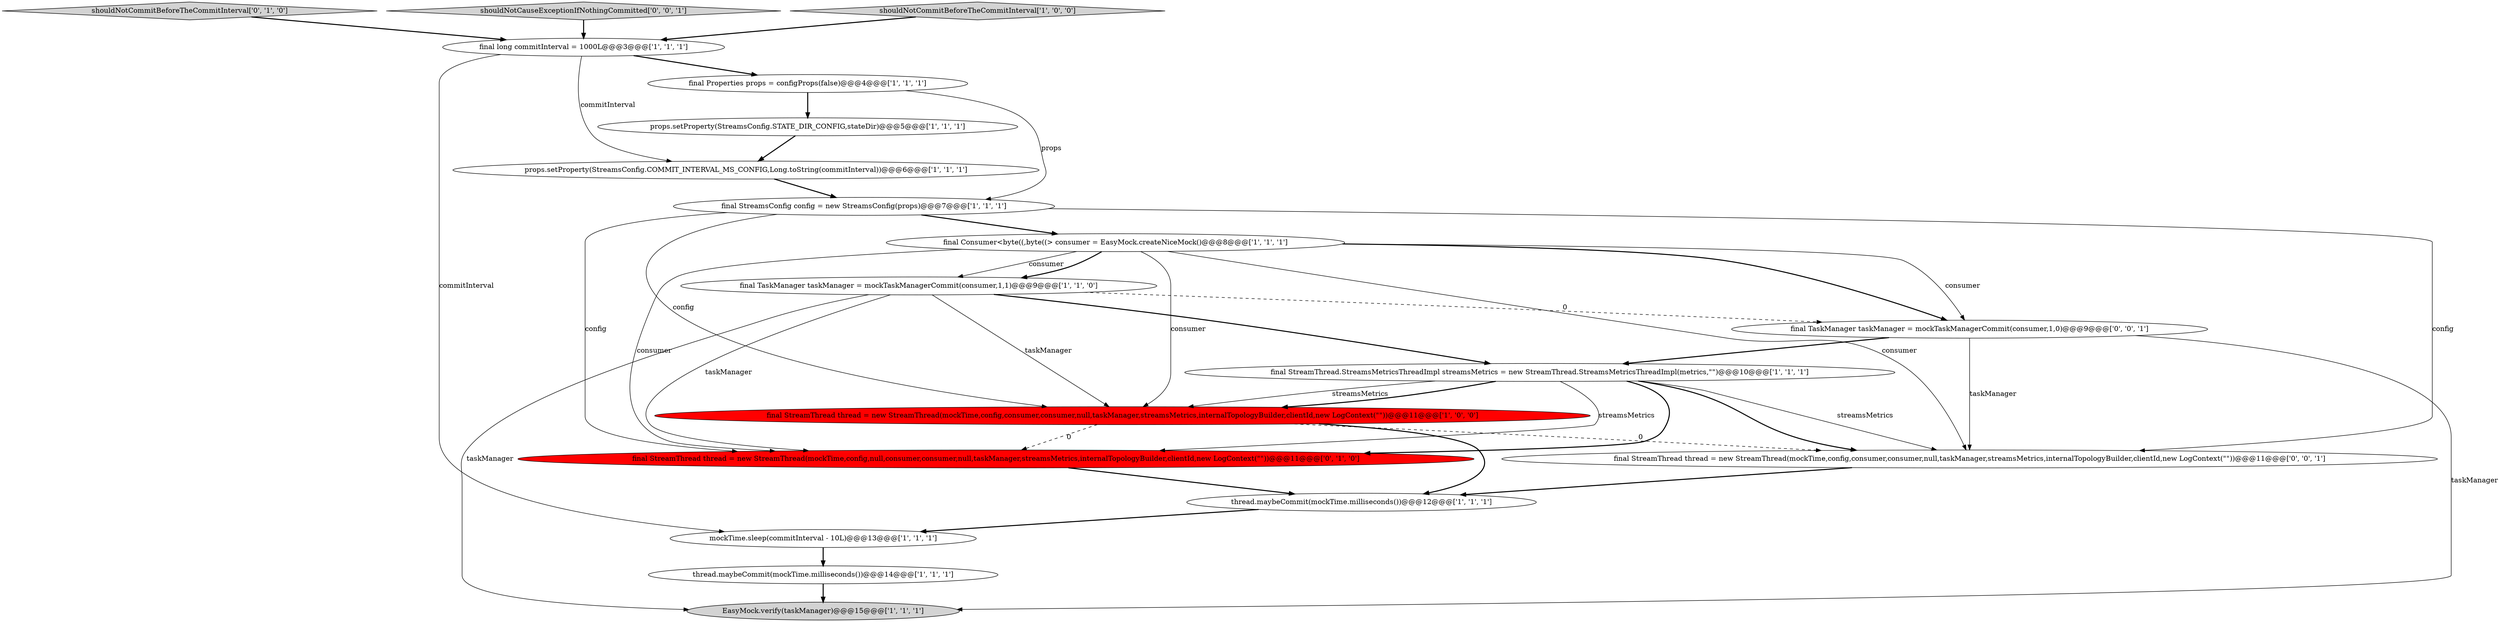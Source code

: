digraph {
14 [style = filled, label = "final StreamThread thread = new StreamThread(mockTime,config,null,consumer,consumer,null,taskManager,streamsMetrics,internalTopologyBuilder,clientId,new LogContext(\"\"))@@@11@@@['0', '1', '0']", fillcolor = red, shape = ellipse image = "AAA1AAABBB2BBB"];
10 [style = filled, label = "thread.maybeCommit(mockTime.milliseconds())@@@12@@@['1', '1', '1']", fillcolor = white, shape = ellipse image = "AAA0AAABBB1BBB"];
9 [style = filled, label = "thread.maybeCommit(mockTime.milliseconds())@@@14@@@['1', '1', '1']", fillcolor = white, shape = ellipse image = "AAA0AAABBB1BBB"];
15 [style = filled, label = "shouldNotCommitBeforeTheCommitInterval['0', '1', '0']", fillcolor = lightgray, shape = diamond image = "AAA0AAABBB2BBB"];
8 [style = filled, label = "final StreamThread thread = new StreamThread(mockTime,config,consumer,consumer,null,taskManager,streamsMetrics,internalTopologyBuilder,clientId,new LogContext(\"\"))@@@11@@@['1', '0', '0']", fillcolor = red, shape = ellipse image = "AAA1AAABBB1BBB"];
16 [style = filled, label = "final TaskManager taskManager = mockTaskManagerCommit(consumer,1,0)@@@9@@@['0', '0', '1']", fillcolor = white, shape = ellipse image = "AAA0AAABBB3BBB"];
5 [style = filled, label = "final long commitInterval = 1000L@@@3@@@['1', '1', '1']", fillcolor = white, shape = ellipse image = "AAA0AAABBB1BBB"];
13 [style = filled, label = "final StreamThread.StreamsMetricsThreadImpl streamsMetrics = new StreamThread.StreamsMetricsThreadImpl(metrics,\"\")@@@10@@@['1', '1', '1']", fillcolor = white, shape = ellipse image = "AAA0AAABBB1BBB"];
0 [style = filled, label = "final Properties props = configProps(false)@@@4@@@['1', '1', '1']", fillcolor = white, shape = ellipse image = "AAA0AAABBB1BBB"];
17 [style = filled, label = "final StreamThread thread = new StreamThread(mockTime,config,consumer,consumer,null,taskManager,streamsMetrics,internalTopologyBuilder,clientId,new LogContext(\"\"))@@@11@@@['0', '0', '1']", fillcolor = white, shape = ellipse image = "AAA0AAABBB3BBB"];
12 [style = filled, label = "props.setProperty(StreamsConfig.STATE_DIR_CONFIG,stateDir)@@@5@@@['1', '1', '1']", fillcolor = white, shape = ellipse image = "AAA0AAABBB1BBB"];
6 [style = filled, label = "final StreamsConfig config = new StreamsConfig(props)@@@7@@@['1', '1', '1']", fillcolor = white, shape = ellipse image = "AAA0AAABBB1BBB"];
7 [style = filled, label = "final TaskManager taskManager = mockTaskManagerCommit(consumer,1,1)@@@9@@@['1', '1', '0']", fillcolor = white, shape = ellipse image = "AAA0AAABBB1BBB"];
4 [style = filled, label = "final Consumer<byte((,byte((> consumer = EasyMock.createNiceMock()@@@8@@@['1', '1', '1']", fillcolor = white, shape = ellipse image = "AAA0AAABBB1BBB"];
11 [style = filled, label = "mockTime.sleep(commitInterval - 10L)@@@13@@@['1', '1', '1']", fillcolor = white, shape = ellipse image = "AAA0AAABBB1BBB"];
18 [style = filled, label = "shouldNotCauseExceptionIfNothingCommitted['0', '0', '1']", fillcolor = lightgray, shape = diamond image = "AAA0AAABBB3BBB"];
3 [style = filled, label = "props.setProperty(StreamsConfig.COMMIT_INTERVAL_MS_CONFIG,Long.toString(commitInterval))@@@6@@@['1', '1', '1']", fillcolor = white, shape = ellipse image = "AAA0AAABBB1BBB"];
2 [style = filled, label = "shouldNotCommitBeforeTheCommitInterval['1', '0', '0']", fillcolor = lightgray, shape = diamond image = "AAA0AAABBB1BBB"];
1 [style = filled, label = "EasyMock.verify(taskManager)@@@15@@@['1', '1', '1']", fillcolor = lightgray, shape = ellipse image = "AAA0AAABBB1BBB"];
7->13 [style = bold, label=""];
17->10 [style = bold, label=""];
8->10 [style = bold, label=""];
16->13 [style = bold, label=""];
7->1 [style = solid, label="taskManager"];
13->8 [style = solid, label="streamsMetrics"];
7->16 [style = dashed, label="0"];
4->7 [style = solid, label="consumer"];
7->14 [style = solid, label="taskManager"];
0->12 [style = bold, label=""];
4->8 [style = solid, label="consumer"];
6->14 [style = solid, label="config"];
14->10 [style = bold, label=""];
3->6 [style = bold, label=""];
16->17 [style = solid, label="taskManager"];
4->17 [style = solid, label="consumer"];
8->14 [style = dashed, label="0"];
11->9 [style = bold, label=""];
5->3 [style = solid, label="commitInterval"];
4->7 [style = bold, label=""];
15->5 [style = bold, label=""];
6->17 [style = solid, label="config"];
6->4 [style = bold, label=""];
13->17 [style = bold, label=""];
6->8 [style = solid, label="config"];
5->0 [style = bold, label=""];
4->16 [style = solid, label="consumer"];
13->17 [style = solid, label="streamsMetrics"];
0->6 [style = solid, label="props"];
18->5 [style = bold, label=""];
5->11 [style = solid, label="commitInterval"];
4->14 [style = solid, label="consumer"];
8->17 [style = dashed, label="0"];
12->3 [style = bold, label=""];
13->8 [style = bold, label=""];
9->1 [style = bold, label=""];
7->8 [style = solid, label="taskManager"];
13->14 [style = bold, label=""];
13->14 [style = solid, label="streamsMetrics"];
16->1 [style = solid, label="taskManager"];
4->16 [style = bold, label=""];
2->5 [style = bold, label=""];
10->11 [style = bold, label=""];
}

